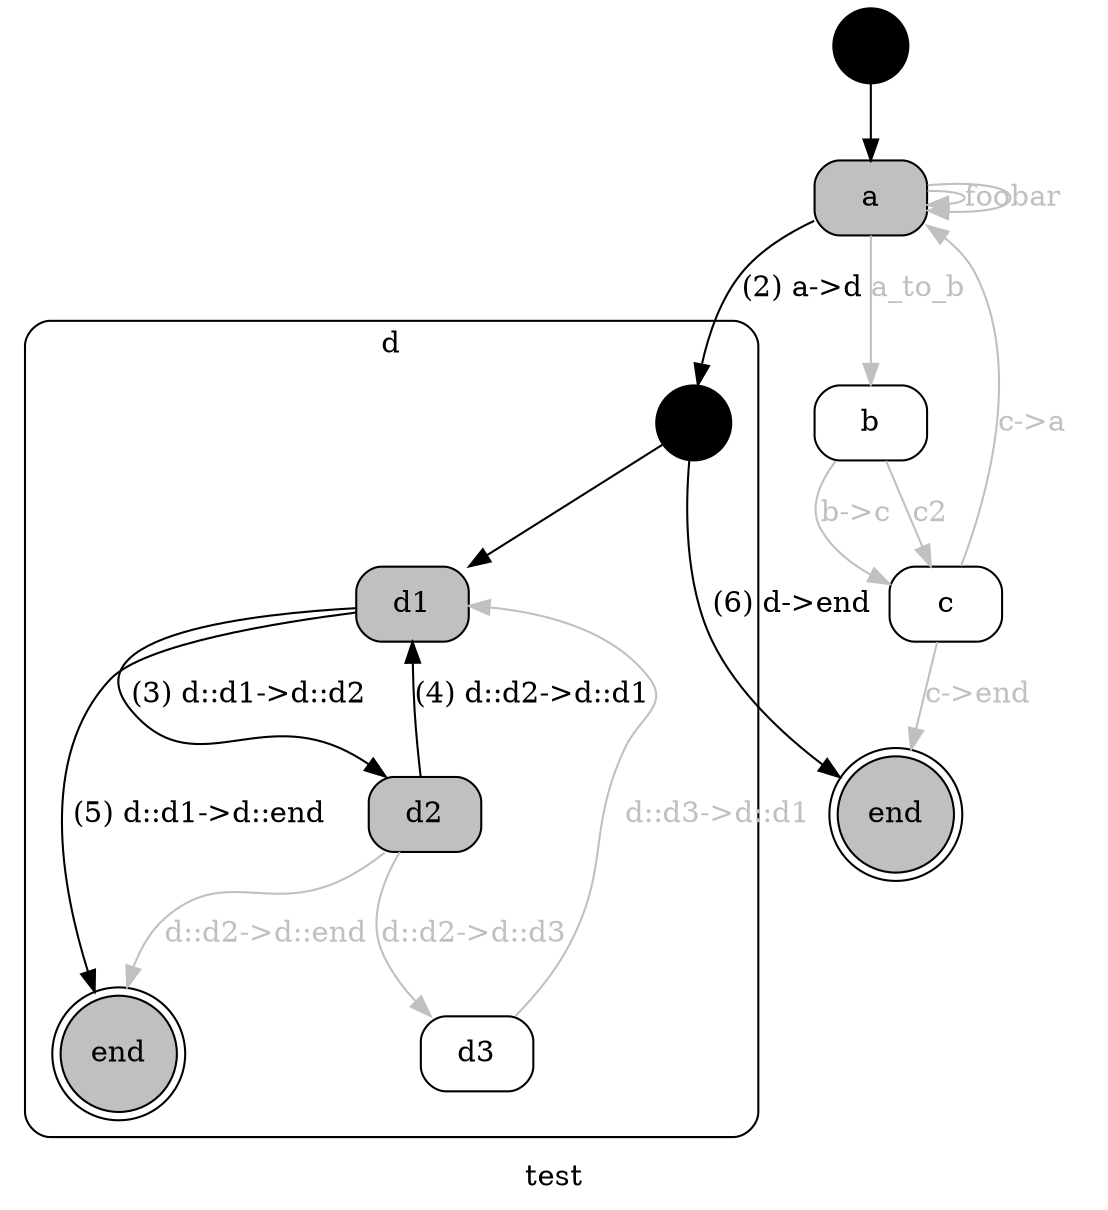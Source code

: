 
// {#<RedSteak::Statemachine test>
digraph x1 {
  label="test"; 
  node [ shape="circle", label="", style=filled, fillcolor=black ] x1_START; 

// #<RedSteak::State test a>
  node [ shape="box", label="a", style="filled,rounded", color=black, fillcolor=grey, fontcolor=black ] x2;

// #<RedSteak::State test b>
  node [ shape="box", label="b", style="filled,rounded", color=black, fillcolor=white, fontcolor=black ] x3;

// #<RedSteak::State test c>
  node [ shape="box", label="c", style="filled,rounded", color=black, fillcolor=white, fontcolor=black ] x4;

// #<RedSteak::State test d>

// {#<RedSteak::Statemachine test::d>
subgraph cluster_x5 {
  label="d"; 
  shape="box"; 
  style="filled,rounded"; 
  fillcolor=white; 
  fontcolor=black; 
  node [ shape="circle", label="", style=filled, fillcolor=black ] x5_START; 

// #<RedSteak::State test::d d::d1>
  node [ shape="box", label="d1", style="filled,rounded", color=black, fillcolor=grey, fontcolor=black ] x6;

// #<RedSteak::State test::d d::d2>
  node [ shape="box", label="d2", style="filled,rounded", color=black, fillcolor=grey, fontcolor=black ] x7;

// #<RedSteak::State test::d d::d3>
  node [ shape="box", label="d3", style="filled,rounded", color=black, fillcolor=white, fontcolor=black ] x8;

// #<RedSteak::State test::d d::end>
  node [ shape="doublecircle", label="end", style="filled,rounded", color=black, fillcolor=grey, fontcolor=black ] x9;
}
// } #<RedSteak::Statemachine test::d>

// #<RedSteak::State test end>
  node [ shape="doublecircle", label="end", style="filled,rounded", color=black, fillcolor=grey, fontcolor=black ] x10;

// #<RedSteak::Transition :foo a -> a>
x2 -> x2 [ label="foo", color=gray, fontcolor=gray ];

// #<RedSteak::Transition :bar a -> a>
x2 -> x2 [ label="bar", color=gray, fontcolor=gray ];

// #<RedSteak::Transition :a_to_b a -> b>
x2 -> x3 [ label="a_to_b", color=gray, fontcolor=gray ];

// #<RedSteak::Transition :"b->c" b -> c>
x3 -> x4 [ label="b->c", color=gray, fontcolor=gray ];

// #<RedSteak::Transition :c2 b -> c>
x3 -> x4 [ label="c2", color=gray, fontcolor=gray ];

// #<RedSteak::Transition :"c->a" c -> a>
x4 -> x2 [ label="c->a", color=gray, fontcolor=gray ];

// #<RedSteak::Transition :"c->end" c -> end>
x4 -> x10 [ label="c->end", color=gray, fontcolor=gray ];

// #<RedSteak::Transition :"a->d" a -> d>
x2 -> x5_START [ label="(2) a->d", color=black, fontcolor=black ];

// #<RedSteak::Transition :"d->end" d -> end>
x5_START -> x10 [ label="(6) d->end", color=black, fontcolor=black ];
x1_START -> x2;

// #<RedSteak::Transition :"d::d1->d::d2" d::d1 -> d::d2>
x6 -> x7 [ label="(3) d::d1->d::d2", color=black, fontcolor=black ];

// #<RedSteak::Transition :"d::d1->d::end" d::d1 -> d::end>
x6 -> x9 [ label="(5) d::d1->d::end", color=black, fontcolor=black ];

// #<RedSteak::Transition :"d::d2->d::d1" d::d2 -> d::d1>
x7 -> x6 [ label="(4) d::d2->d::d1", color=black, fontcolor=black ];

// #<RedSteak::Transition :"d::d2->d::end" d::d2 -> d::end>
x7 -> x9 [ label="d::d2->d::end", color=gray, fontcolor=gray ];

// #<RedSteak::Transition :"d::d3->d::d1" d::d3 -> d::d1>
x8 -> x6 [ label="d::d3->d::d1", color=gray, fontcolor=gray ];

// #<RedSteak::Transition :"d::d2->d::d3" d::d2 -> d::d3>
x7 -> x8 [ label="d::d2->d::d3", color=gray, fontcolor=gray ];
x5_START -> x6;
}
// } #<RedSteak::Statemachine test>
